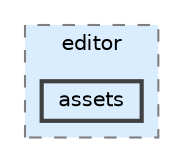 digraph "src/editor/assets"
{
 // LATEX_PDF_SIZE
  bgcolor="transparent";
  edge [fontname=Helvetica,fontsize=10,labelfontname=Helvetica,labelfontsize=10];
  node [fontname=Helvetica,fontsize=10,shape=box,height=0.2,width=0.4];
  compound=true
  subgraph clusterdir_a31afd56823c6335224242a3eb4525db {
    graph [ bgcolor="#daedff", pencolor="grey50", label="editor", fontname=Helvetica,fontsize=10 style="filled,dashed", URL="dir_a31afd56823c6335224242a3eb4525db.html",tooltip=""]
  dir_31b58154cf179e506e1a29dd978e5433 [label="assets", fillcolor="#daedff", color="grey25", style="filled,bold", URL="dir_31b58154cf179e506e1a29dd978e5433.html",tooltip=""];
  }
}
